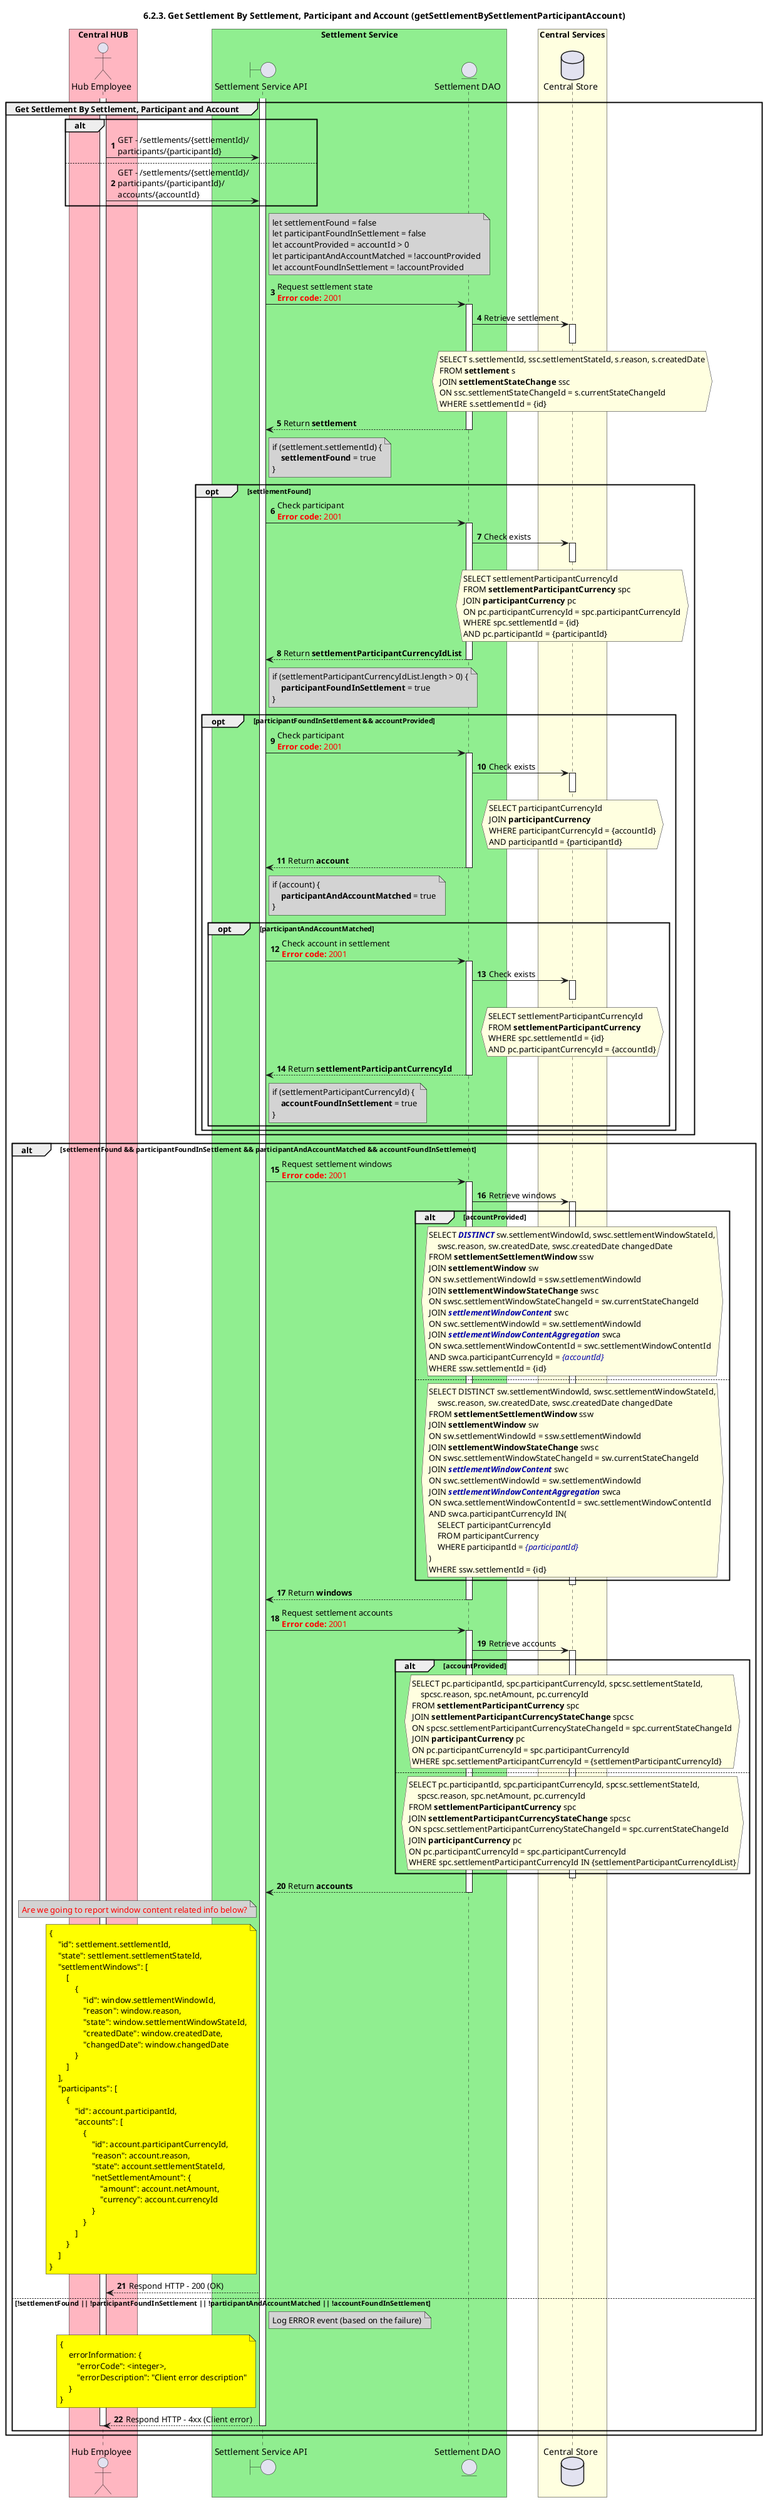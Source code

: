 /'*****
 License
 --------------
 Copyright © 2017 Bill & Melinda Gates Foundation
 The Mojaloop files are made available by the Bill & Melinda Gates Foundation under the Apache License, Version 2.0 (the "License") and you may not use these files except in compliance with the License. You may obtain a copy of the License at
 http://www.apache.org/licenses/LICENSE-2.0
 Unless required by applicable law or agreed to in writing, the Mojaloop files are distributed on an "AS IS" BASIS, WITHOUT WARRANTIES OR CONDITIONS OF ANY KIND, either express or implied. See the License for the specific language governing permissions and limitations under the License.
 Contributors
 --------------
 This is the official list of the Mojaloop project contributors for this file.
 Names of the original copyright holders (individuals or organizations)
 should be listed with a '*' in the first column. People who have
 contributed from an organization can be listed under the organization
 that actually holds the copyright for their contributions (see the
 Gates Foundation organization for an example). Those individuals should have
 their names indented and be marked with a '-'. Email address can be added
 optionally within square brackets <email>.
 * Gates Foundation
 - Name Surname <name.surname@gatesfoundation.com>

 * ModusBox
 - Georgi Georgiev <georgi.georgiev@modusbox.com>
 --------------
 ******'/

@startuml
' declate title
title 6.2.3. Get Settlement By Settlement, Participant and Account (getSettlementBySettlementParticipantAccount)
autonumber

' declare actors
actor "Hub Employee" as OPERATOR
boundary "Settlement Service API" as SSAPI
entity "Settlement DAO" as SETTLE_DAO
database "Central Store" as DB

box "Central HUB" #lightpink
    participant OPERATOR
end box

box "Settlement Service" #lightgreen
    participant SSAPI
    participant SETTLE_DAO
end box

box "Central Services" #lightyellow
    participant DB
end box

' start flow
group Get Settlement By Settlement, Participant and Account
activate OPERATOR
    alt
        OPERATOR -> SSAPI: GET - /settlements/{settlementId}/\nparticipants/{participantId}
    else
        OPERATOR -> SSAPI: GET - /settlements/{settlementId}/\nparticipants/{participantId}/\naccounts/{accountId}
    end

    activate SSAPI

    note right of SSAPI #lightgray
        let settlementFound = false
        let participantFoundInSettlement = false
        let accountProvided = accountId > 0
        let participantAndAccountMatched = !accountProvided
        let accountFoundInSettlement = !accountProvided
    end note
    SSAPI-> SETTLE_DAO: Request settlement state\n<color #FF0000><b>Error code:</b> 2001</color>
    activate SETTLE_DAO
    SETTLE_DAO -> DB: Retrieve settlement
    activate DB
    hnote over DB #lightyellow
        SELECT s.settlementId, ssc.settlementStateId, s.reason, s.createdDate
        FROM **settlement** s
        JOIN **settlementStateChange** ssc
        ON ssc.settlementStateChangeId = s.currentStateChangeId
        WHERE s.settlementId = {id}
    end hnote
    deactivate DB
    SSAPI <-- SETTLE_DAO: Return **settlement**
    deactivate SETTLE_DAO
    note right of SSAPI #lightgray
        if (settlement.settlementId) {
            **settlementFound** = true
        }
    end note

    opt settlementFound
        SSAPI-> SETTLE_DAO: Check participant\n<color #FF0000><b>Error code:</b> 2001</color>
        activate SETTLE_DAO
        SETTLE_DAO -> DB: Check exists
        activate DB
        hnote over DB #lightyellow
            SELECT settlementParticipantCurrencyId
            FROM **settlementParticipantCurrency** spc
            JOIN **participantCurrency** pc
            ON pc.participantCurrencyId = spc.participantCurrencyId
            WHERE spc.settlementId = {id}
            AND pc.participantId = {participantId}
        end hnote
        deactivate DB
        SSAPI <-- SETTLE_DAO: Return **settlementParticipantCurrencyIdList**
        deactivate SETTLE_DAO
        note right of SSAPI #lightgray
            if (settlementParticipantCurrencyIdList.length > 0) {
                **participantFoundInSettlement** = true
            }
        end note

        opt participantFoundInSettlement && accountProvided
            SSAPI-> SETTLE_DAO: Check participant\n<color #FF0000><b>Error code:</b> 2001</color>
            activate SETTLE_DAO
            SETTLE_DAO -> DB: Check exists
            activate DB
            hnote over DB #lightyellow
                SELECT participantCurrencyId
                JOIN **participantCurrency**
                WHERE participantCurrencyId = {accountId}
                AND participantId = {participantId}
            end hnote
            deactivate DB
            SSAPI <-- SETTLE_DAO: Return **account**
            deactivate SETTLE_DAO
            note right of SSAPI #lightgray
                if (account) {
                    **participantAndAccountMatched** = true
                }
            end note

            opt participantAndAccountMatched
                SSAPI-> SETTLE_DAO: Check account in settlement\n<color #FF0000><b>Error code:</b> 2001</color>
                activate SETTLE_DAO
                SETTLE_DAO -> DB: Check exists
                activate DB
                hnote over DB #lightyellow
                    SELECT settlementParticipantCurrencyId
                    FROM **settlementParticipantCurrency**
                    WHERE spc.settlementId = {id}
                    AND pc.participantCurrencyId = {accountId}
                end hnote
                deactivate DB
                SSAPI <-- SETTLE_DAO: Return **settlementParticipantCurrencyId**
                deactivate SETTLE_DAO

                note right of SSAPI #lightgray
                    if (settlementParticipantCurrencyId) {
                        **accountFoundInSettlement** = true
                    }
                end note
            end
        end
    end

    alt settlementFound && participantFoundInSettlement && participantAndAccountMatched && accountFoundInSettlement
        SSAPI-> SETTLE_DAO: Request settlement windows\n<color #FF0000><b>Error code:</b> 2001</color>
        activate SETTLE_DAO
        SETTLE_DAO -> DB: Retrieve windows
        activate DB
        alt accountProvided
            hnote over DB #lightyellow
                SELECT <color 00A>**//DISTINCT//**</color> sw.settlementWindowId, swsc.settlementWindowStateId,
                    swsc.reason, sw.createdDate, swsc.createdDate changedDate
                FROM **settlementSettlementWindow** ssw
                JOIN **settlementWindow** sw
                ON sw.settlementWindowId = ssw.settlementWindowId
                JOIN **settlementWindowStateChange** swsc
                ON swsc.settlementWindowStateChangeId = sw.currentStateChangeId
                JOIN <color 00A>**//settlementWindowContent//**</color> swc
                ON swc.settlementWindowId = sw.settlementWindowId
                JOIN <color 00A>**//settlementWindowContentAggregation//**</color> swca
                ON swca.settlementWindowContentId = swc.settlementWindowContentId
                AND swca.participantCurrencyId = <color 00A>//{accountId}//</color>
                WHERE ssw.settlementId = {id}
            end hnote
        else
            hnote over DB #lightyellow
                SELECT DISTINCT sw.settlementWindowId, swsc.settlementWindowStateId,
                    swsc.reason, sw.createdDate, swsc.createdDate changedDate
                FROM **settlementSettlementWindow** ssw
                JOIN **settlementWindow** sw
                ON sw.settlementWindowId = ssw.settlementWindowId
                JOIN **settlementWindowStateChange** swsc
                ON swsc.settlementWindowStateChangeId = sw.currentStateChangeId
                JOIN <color 00A>**//settlementWindowContent//**</color> swc
                ON swc.settlementWindowId = sw.settlementWindowId
                JOIN <color 00A>**//settlementWindowContentAggregation//**</color> swca
                ON swca.settlementWindowContentId = swc.settlementWindowContentId
                AND swca.participantCurrencyId IN(
                    SELECT participantCurrencyId
                    FROM participantCurrency
                    WHERE participantId = <color 00A>//{participantId}//</color>
                )
                WHERE ssw.settlementId = {id}
            end hnote
        end
        deactivate DB
        SSAPI <-- SETTLE_DAO: Return **windows**
        deactivate SETTLE_DAO

        SSAPI-> SETTLE_DAO: Request settlement accounts\n<color #FF0000><b>Error code:</b> 2001</color>
        activate SETTLE_DAO
        SETTLE_DAO -> DB: Retrieve accounts
        activate DB
        alt accountProvided
            hnote over DB #lightyellow
                SELECT pc.participantId, spc.participantCurrencyId, spcsc.settlementStateId, 
                    spcsc.reason, spc.netAmount, pc.currencyId
                FROM **settlementParticipantCurrency** spc
                JOIN **settlementParticipantCurrencyStateChange** spcsc
                ON spcsc.settlementParticipantCurrencyStateChangeId = spc.currentStateChangeId
                JOIN **participantCurrency** pc
                ON pc.participantCurrencyId = spc.participantCurrencyId
                WHERE spc.settlementParticipantCurrencyId = {settlementParticipantCurrencyId}
            end hnote
        else
            hnote over DB #lightyellow
                SELECT pc.participantId, spc.participantCurrencyId, spcsc.settlementStateId, 
                    spcsc.reason, spc.netAmount, pc.currencyId
                FROM **settlementParticipantCurrency** spc
                JOIN **settlementParticipantCurrencyStateChange** spcsc
                ON spcsc.settlementParticipantCurrencyStateChangeId = spc.currentStateChangeId
                JOIN **participantCurrency** pc
                ON pc.participantCurrencyId = spc.participantCurrencyId
                WHERE spc.settlementParticipantCurrencyId IN {settlementParticipantCurrencyIdList}
            end hnote
        end
        deactivate DB
        SSAPI <-- SETTLE_DAO: Return **accounts**
        deactivate SETTLE_DAO

        note left of SSAPI #lightgray
            <color #red>Are we going to report window content related info below?</color>
        end note
        note left of SSAPI #yellow
            {
                "id": settlement.settlementId,
                "state": settlement.settlementStateId,
                "settlementWindows": [
                    [
                        {
                            "id": window.settlementWindowId,
                            "reason": window.reason,
                            "state": window.settlementWindowStateId,
                            "createdDate": window.createdDate,
                            "changedDate": window.changedDate
                        }
                    ]
                ],
                "participants": [
                    {
                        "id": account.participantId,
                        "accounts": [
                            {
                                "id": account.participantCurrencyId,
                                "reason": account.reason,
                                "state": account.settlementStateId,
                                "netSettlementAmount": {
                                    "amount": account.netAmount,
                                    "currency": account.currencyId
                                }
                            }
                        ]
                    }
                ]
            }
        end note
        OPERATOR <-- SSAPI: Respond HTTP - 200 (OK)
    else !settlementFound || !participantFoundInSettlement || !participantAndAccountMatched || !accountFoundInSettlement
        note right of SSAPI #lightgray
            Log ERROR event (based on the failure)
        end note
        note left of SSAPI #yellow
            {
                errorInformation: {
                    "errorCode": <integer>,
                    "errorDescription": "Client error description"
                }
            }
        end note
        OPERATOR <-- SSAPI: Respond HTTP - 4xx (Client error)
        deactivate SSAPI
        deactivate OPERATOR
    end
end
@enduml
